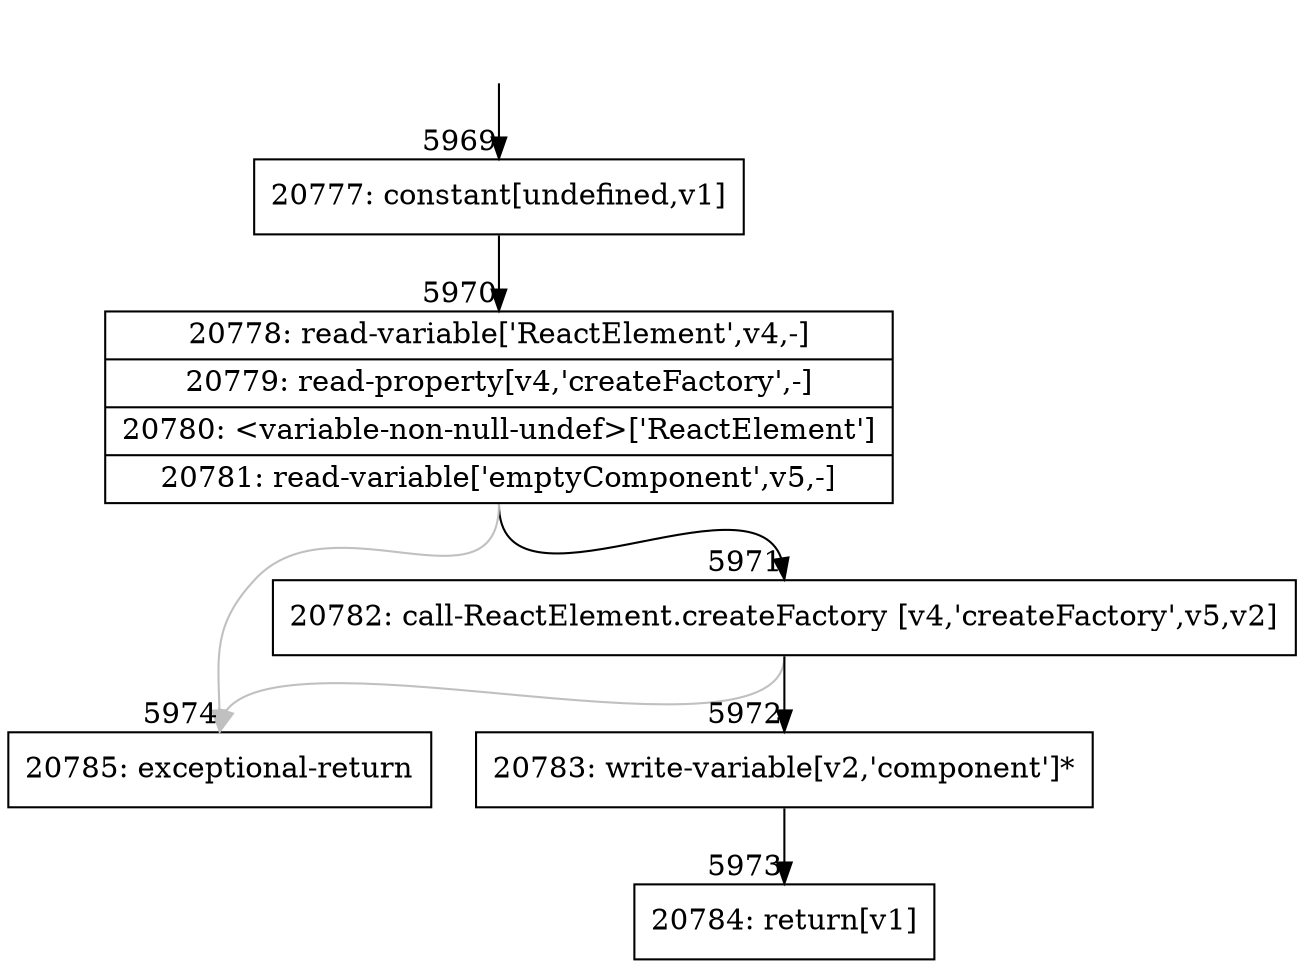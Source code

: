 digraph {
rankdir="TD"
BB_entry399[shape=none,label=""];
BB_entry399 -> BB5969 [tailport=s, headport=n, headlabel="    5969"]
BB5969 [shape=record label="{20777: constant[undefined,v1]}" ] 
BB5969 -> BB5970 [tailport=s, headport=n, headlabel="      5970"]
BB5970 [shape=record label="{20778: read-variable['ReactElement',v4,-]|20779: read-property[v4,'createFactory',-]|20780: \<variable-non-null-undef\>['ReactElement']|20781: read-variable['emptyComponent',v5,-]}" ] 
BB5970 -> BB5971 [tailport=s, headport=n, headlabel="      5971"]
BB5970 -> BB5974 [tailport=s, headport=n, color=gray, headlabel="      5974"]
BB5971 [shape=record label="{20782: call-ReactElement.createFactory [v4,'createFactory',v5,v2]}" ] 
BB5971 -> BB5972 [tailport=s, headport=n, headlabel="      5972"]
BB5971 -> BB5974 [tailport=s, headport=n, color=gray]
BB5972 [shape=record label="{20783: write-variable[v2,'component']*}" ] 
BB5972 -> BB5973 [tailport=s, headport=n, headlabel="      5973"]
BB5973 [shape=record label="{20784: return[v1]}" ] 
BB5974 [shape=record label="{20785: exceptional-return}" ] 
//#$~ 10594
}
